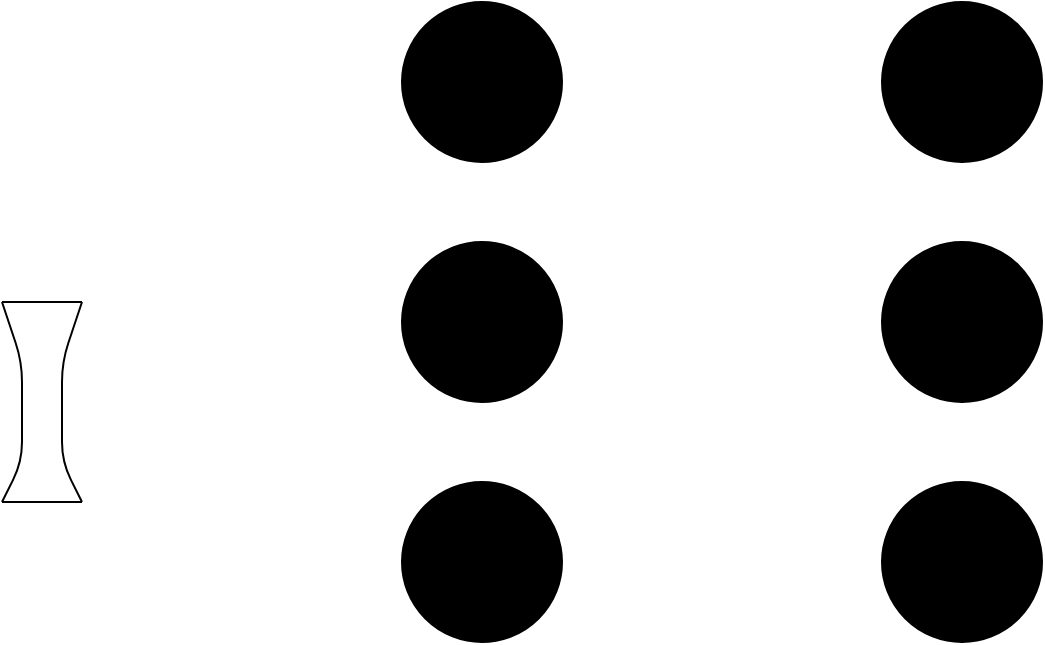 <mxfile version="24.7.6">
  <diagram name="Page-1" id="XKV2FOlY49S3eD2HlfqJ">
    <mxGraphModel dx="961" dy="614" grid="1" gridSize="10" guides="1" tooltips="1" connect="1" arrows="1" fold="1" page="1" pageScale="1" pageWidth="850" pageHeight="1100" math="0" shadow="0">
      <root>
        <mxCell id="0" />
        <mxCell id="1" parent="0" />
        <mxCell id="YCI6gvkJfq5khR3od5iM-1" value="" style="ellipse;whiteSpace=wrap;html=1;aspect=fixed;fillColor=#000000;" vertex="1" parent="1">
          <mxGeometry x="280" y="360" width="80" height="80" as="geometry" />
        </mxCell>
        <mxCell id="YCI6gvkJfq5khR3od5iM-2" value="" style="ellipse;whiteSpace=wrap;html=1;aspect=fixed;fillColor=#000000;" vertex="1" parent="1">
          <mxGeometry x="280" y="480" width="80" height="80" as="geometry" />
        </mxCell>
        <mxCell id="YCI6gvkJfq5khR3od5iM-3" value="" style="ellipse;whiteSpace=wrap;html=1;aspect=fixed;fillColor=#000000;" vertex="1" parent="1">
          <mxGeometry x="280" y="600" width="80" height="80" as="geometry" />
        </mxCell>
        <mxCell id="YCI6gvkJfq5khR3od5iM-4" value="" style="ellipse;whiteSpace=wrap;html=1;aspect=fixed;fillColor=#000000;" vertex="1" parent="1">
          <mxGeometry x="520" y="360" width="80" height="80" as="geometry" />
        </mxCell>
        <mxCell id="YCI6gvkJfq5khR3od5iM-5" value="" style="ellipse;whiteSpace=wrap;html=1;aspect=fixed;fillColor=#000000;" vertex="1" parent="1">
          <mxGeometry x="520" y="480" width="80" height="80" as="geometry" />
        </mxCell>
        <mxCell id="YCI6gvkJfq5khR3od5iM-6" value="" style="ellipse;whiteSpace=wrap;html=1;aspect=fixed;fillColor=#000000;" vertex="1" parent="1">
          <mxGeometry x="520" y="600" width="80" height="80" as="geometry" />
        </mxCell>
        <mxCell id="YCI6gvkJfq5khR3od5iM-7" value="" style="endArrow=none;html=1;rounded=0;" edge="1" parent="1">
          <mxGeometry width="50" height="50" relative="1" as="geometry">
            <mxPoint x="80" y="510" as="sourcePoint" />
            <mxPoint x="120" y="510" as="targetPoint" />
          </mxGeometry>
        </mxCell>
        <mxCell id="YCI6gvkJfq5khR3od5iM-8" value="" style="endArrow=none;html=1;rounded=0;" edge="1" parent="1">
          <mxGeometry width="50" height="50" relative="1" as="geometry">
            <mxPoint x="80" y="610" as="sourcePoint" />
            <mxPoint x="120" y="610" as="targetPoint" />
          </mxGeometry>
        </mxCell>
        <mxCell id="YCI6gvkJfq5khR3od5iM-9" value="" style="endArrow=none;html=1;rounded=1;curved=0;" edge="1" parent="1">
          <mxGeometry width="50" height="50" relative="1" as="geometry">
            <mxPoint x="80" y="510.0" as="sourcePoint" />
            <mxPoint x="80" y="610" as="targetPoint" />
            <Array as="points">
              <mxPoint x="90" y="540" />
              <mxPoint x="90" y="560" />
              <mxPoint x="90" y="590" />
            </Array>
          </mxGeometry>
        </mxCell>
        <mxCell id="YCI6gvkJfq5khR3od5iM-11" value="" style="endArrow=none;html=1;rounded=1;curved=0;" edge="1" parent="1">
          <mxGeometry width="50" height="50" relative="1" as="geometry">
            <mxPoint x="120" y="510" as="sourcePoint" />
            <mxPoint x="120" y="610" as="targetPoint" />
            <Array as="points">
              <mxPoint x="110" y="540" />
              <mxPoint x="110" y="560" />
              <mxPoint x="110" y="590" />
            </Array>
          </mxGeometry>
        </mxCell>
      </root>
    </mxGraphModel>
  </diagram>
</mxfile>
